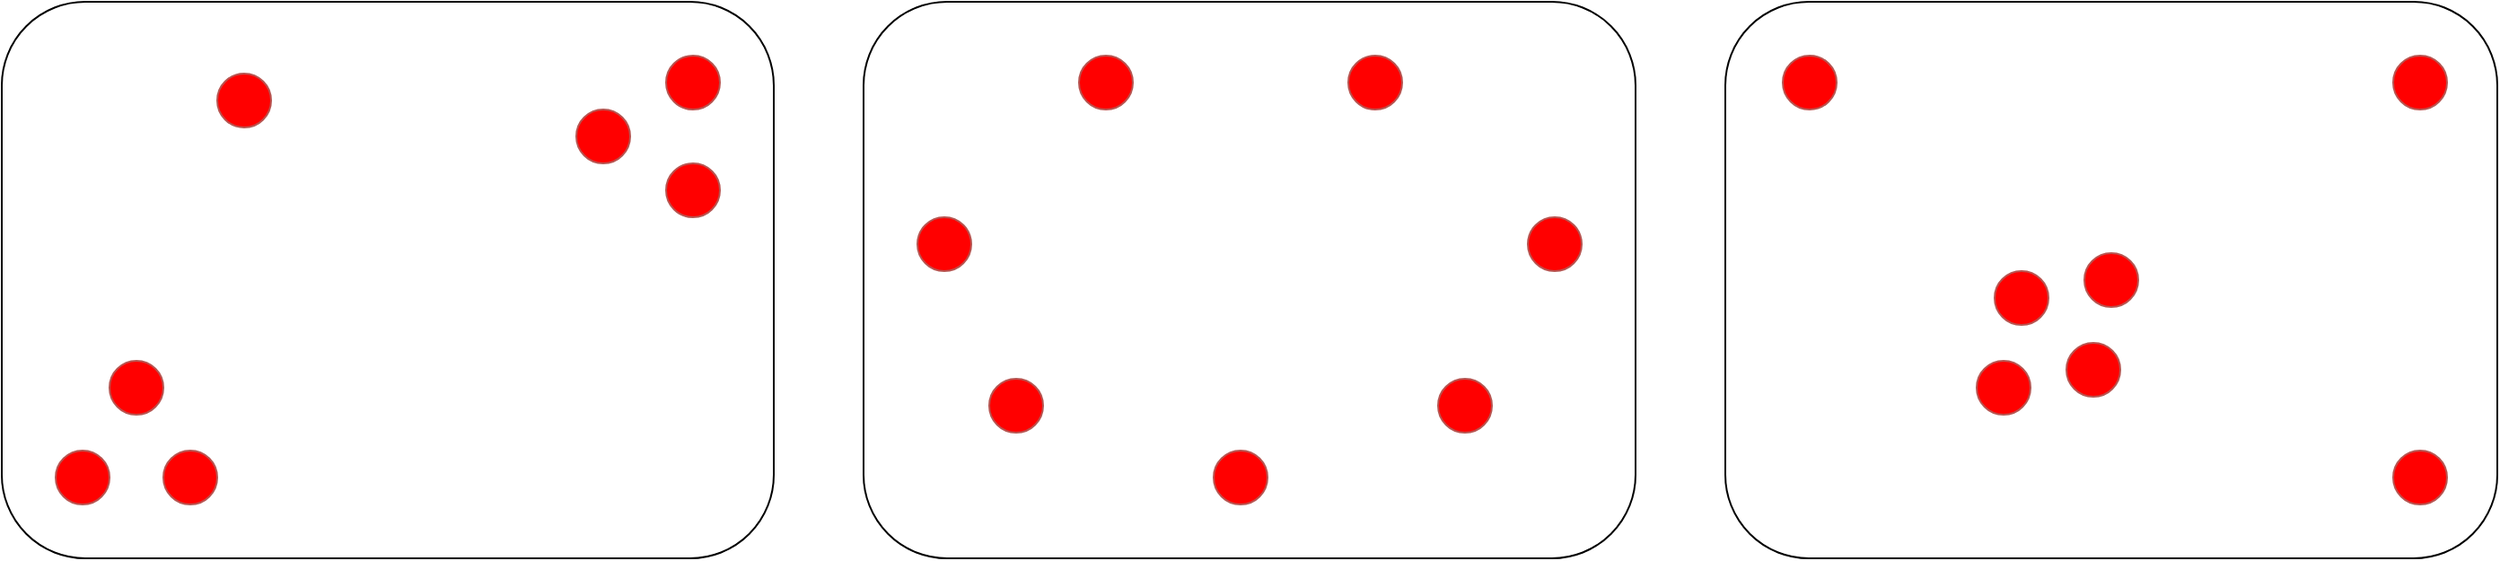 <mxfile version="13.2.5" type="device"><diagram id="VwVFaqfS61Xh0NXsC0vl" name="Page-1"><mxGraphModel dx="2177" dy="816" grid="1" gridSize="10" guides="1" tooltips="1" connect="1" arrows="1" fold="1" page="1" pageScale="1" pageWidth="827" pageHeight="1169" math="0" shadow="0"><root><mxCell id="0"/><mxCell id="1" parent="0"/><mxCell id="2CdqMqCG7Ct_ElwHb2Cp-1" value="" style="rounded=1;whiteSpace=wrap;html=1;fillColor=none;" parent="1" vertex="1"><mxGeometry x="-40" y="120" width="430" height="310" as="geometry"/></mxCell><mxCell id="7cpt_fTrawk45eNDYu6l-1" value="" style="rounded=1;whiteSpace=wrap;html=1;fillColor=none;" vertex="1" parent="1"><mxGeometry x="920" y="120" width="430" height="310" as="geometry"/></mxCell><mxCell id="2CdqMqCG7Ct_ElwHb2Cp-16" value="" style="rounded=1;whiteSpace=wrap;html=1;fillColor=none;" parent="1" vertex="1"><mxGeometry x="440" y="120" width="430" height="310" as="geometry"/></mxCell><mxCell id="kXWDJBEKIxDkk8g26JR2-1" value="" style="ellipse;whiteSpace=wrap;html=1;aspect=fixed;fillColor=#FF0000;strokeColor=#b85450;" parent="1" vertex="1"><mxGeometry x="20" y="320" width="30" height="30" as="geometry"/></mxCell><mxCell id="kXWDJBEKIxDkk8g26JR2-2" value="" style="ellipse;whiteSpace=wrap;html=1;aspect=fixed;fillColor=#FF0000;strokeColor=#b85450;" parent="1" vertex="1"><mxGeometry x="330" y="210" width="30" height="30" as="geometry"/></mxCell><mxCell id="kXWDJBEKIxDkk8g26JR2-3" value="" style="ellipse;whiteSpace=wrap;html=1;aspect=fixed;fillColor=#FF0000;strokeColor=#b85450;" parent="1" vertex="1"><mxGeometry x="50" y="370" width="30" height="30" as="geometry"/></mxCell><mxCell id="kXWDJBEKIxDkk8g26JR2-4" value="" style="ellipse;whiteSpace=wrap;html=1;aspect=fixed;fillColor=#FF0000;strokeColor=#b85450;" parent="1" vertex="1"><mxGeometry x="330" y="150" width="30" height="30" as="geometry"/></mxCell><mxCell id="kXWDJBEKIxDkk8g26JR2-5" value="" style="ellipse;whiteSpace=wrap;html=1;aspect=fixed;fillColor=#FF0000;strokeColor=#b85450;" parent="1" vertex="1"><mxGeometry x="280" y="180" width="30" height="30" as="geometry"/></mxCell><mxCell id="kXWDJBEKIxDkk8g26JR2-6" value="" style="ellipse;whiteSpace=wrap;html=1;aspect=fixed;fillColor=#FF0000;strokeColor=#b85450;" parent="1" vertex="1"><mxGeometry x="-10" y="370" width="30" height="30" as="geometry"/></mxCell><mxCell id="kXWDJBEKIxDkk8g26JR2-7" value="" style="ellipse;whiteSpace=wrap;html=1;aspect=fixed;fillColor=#FF0000;strokeColor=#b85450;" parent="1" vertex="1"><mxGeometry x="80" y="160" width="30" height="30" as="geometry"/></mxCell><mxCell id="2CdqMqCG7Ct_ElwHb2Cp-9" value="" style="ellipse;whiteSpace=wrap;html=1;aspect=fixed;fillColor=#FF0000;strokeColor=#b85450;" parent="1" vertex="1"><mxGeometry x="470" y="240" width="30" height="30" as="geometry"/></mxCell><mxCell id="2CdqMqCG7Ct_ElwHb2Cp-10" value="" style="ellipse;whiteSpace=wrap;html=1;aspect=fixed;fillColor=#FF0000;strokeColor=#b85450;" parent="1" vertex="1"><mxGeometry x="810" y="240" width="30" height="30" as="geometry"/></mxCell><mxCell id="2CdqMqCG7Ct_ElwHb2Cp-11" value="" style="ellipse;whiteSpace=wrap;html=1;aspect=fixed;fillColor=#FF0000;strokeColor=#b85450;" parent="1" vertex="1"><mxGeometry x="760" y="330" width="30" height="30" as="geometry"/></mxCell><mxCell id="2CdqMqCG7Ct_ElwHb2Cp-12" value="" style="ellipse;whiteSpace=wrap;html=1;aspect=fixed;fillColor=#FF0000;strokeColor=#b85450;" parent="1" vertex="1"><mxGeometry x="710" y="150" width="30" height="30" as="geometry"/></mxCell><mxCell id="2CdqMqCG7Ct_ElwHb2Cp-13" value="" style="ellipse;whiteSpace=wrap;html=1;aspect=fixed;fillColor=#FF0000;strokeColor=#b85450;" parent="1" vertex="1"><mxGeometry x="560" y="150" width="30" height="30" as="geometry"/></mxCell><mxCell id="2CdqMqCG7Ct_ElwHb2Cp-14" value="" style="ellipse;whiteSpace=wrap;html=1;aspect=fixed;fillColor=#FF0000;strokeColor=#b85450;" parent="1" vertex="1"><mxGeometry x="510" y="330" width="30" height="30" as="geometry"/></mxCell><mxCell id="2CdqMqCG7Ct_ElwHb2Cp-15" value="" style="ellipse;whiteSpace=wrap;html=1;aspect=fixed;fillColor=#FF0000;strokeColor=#b85450;" parent="1" vertex="1"><mxGeometry x="635" y="370" width="30" height="30" as="geometry"/></mxCell><mxCell id="7cpt_fTrawk45eNDYu6l-2" value="" style="ellipse;whiteSpace=wrap;html=1;aspect=fixed;fillColor=#FF0000;strokeColor=#b85450;" vertex="1" parent="1"><mxGeometry x="952" y="150" width="30" height="30" as="geometry"/></mxCell><mxCell id="7cpt_fTrawk45eNDYu6l-3" value="" style="ellipse;whiteSpace=wrap;html=1;aspect=fixed;fillColor=#FF0000;strokeColor=#b85450;" vertex="1" parent="1"><mxGeometry x="1292" y="370" width="30" height="30" as="geometry"/></mxCell><mxCell id="7cpt_fTrawk45eNDYu6l-4" value="" style="ellipse;whiteSpace=wrap;html=1;aspect=fixed;fillColor=#FF0000;strokeColor=#b85450;" vertex="1" parent="1"><mxGeometry x="1120" y="260" width="30" height="30" as="geometry"/></mxCell><mxCell id="7cpt_fTrawk45eNDYu6l-5" value="" style="ellipse;whiteSpace=wrap;html=1;aspect=fixed;fillColor=#FF0000;strokeColor=#b85450;" vertex="1" parent="1"><mxGeometry x="1292" y="150" width="30" height="30" as="geometry"/></mxCell><mxCell id="7cpt_fTrawk45eNDYu6l-6" value="" style="ellipse;whiteSpace=wrap;html=1;aspect=fixed;fillColor=#FF0000;strokeColor=#b85450;" vertex="1" parent="1"><mxGeometry x="1070" y="270" width="30" height="30" as="geometry"/></mxCell><mxCell id="7cpt_fTrawk45eNDYu6l-7" value="" style="ellipse;whiteSpace=wrap;html=1;aspect=fixed;fillColor=#FF0000;strokeColor=#b85450;" vertex="1" parent="1"><mxGeometry x="1060" y="320" width="30" height="30" as="geometry"/></mxCell><mxCell id="7cpt_fTrawk45eNDYu6l-8" value="" style="ellipse;whiteSpace=wrap;html=1;aspect=fixed;fillColor=#FF0000;strokeColor=#b85450;" vertex="1" parent="1"><mxGeometry x="1110" y="310" width="30" height="30" as="geometry"/></mxCell></root></mxGraphModel></diagram></mxfile>